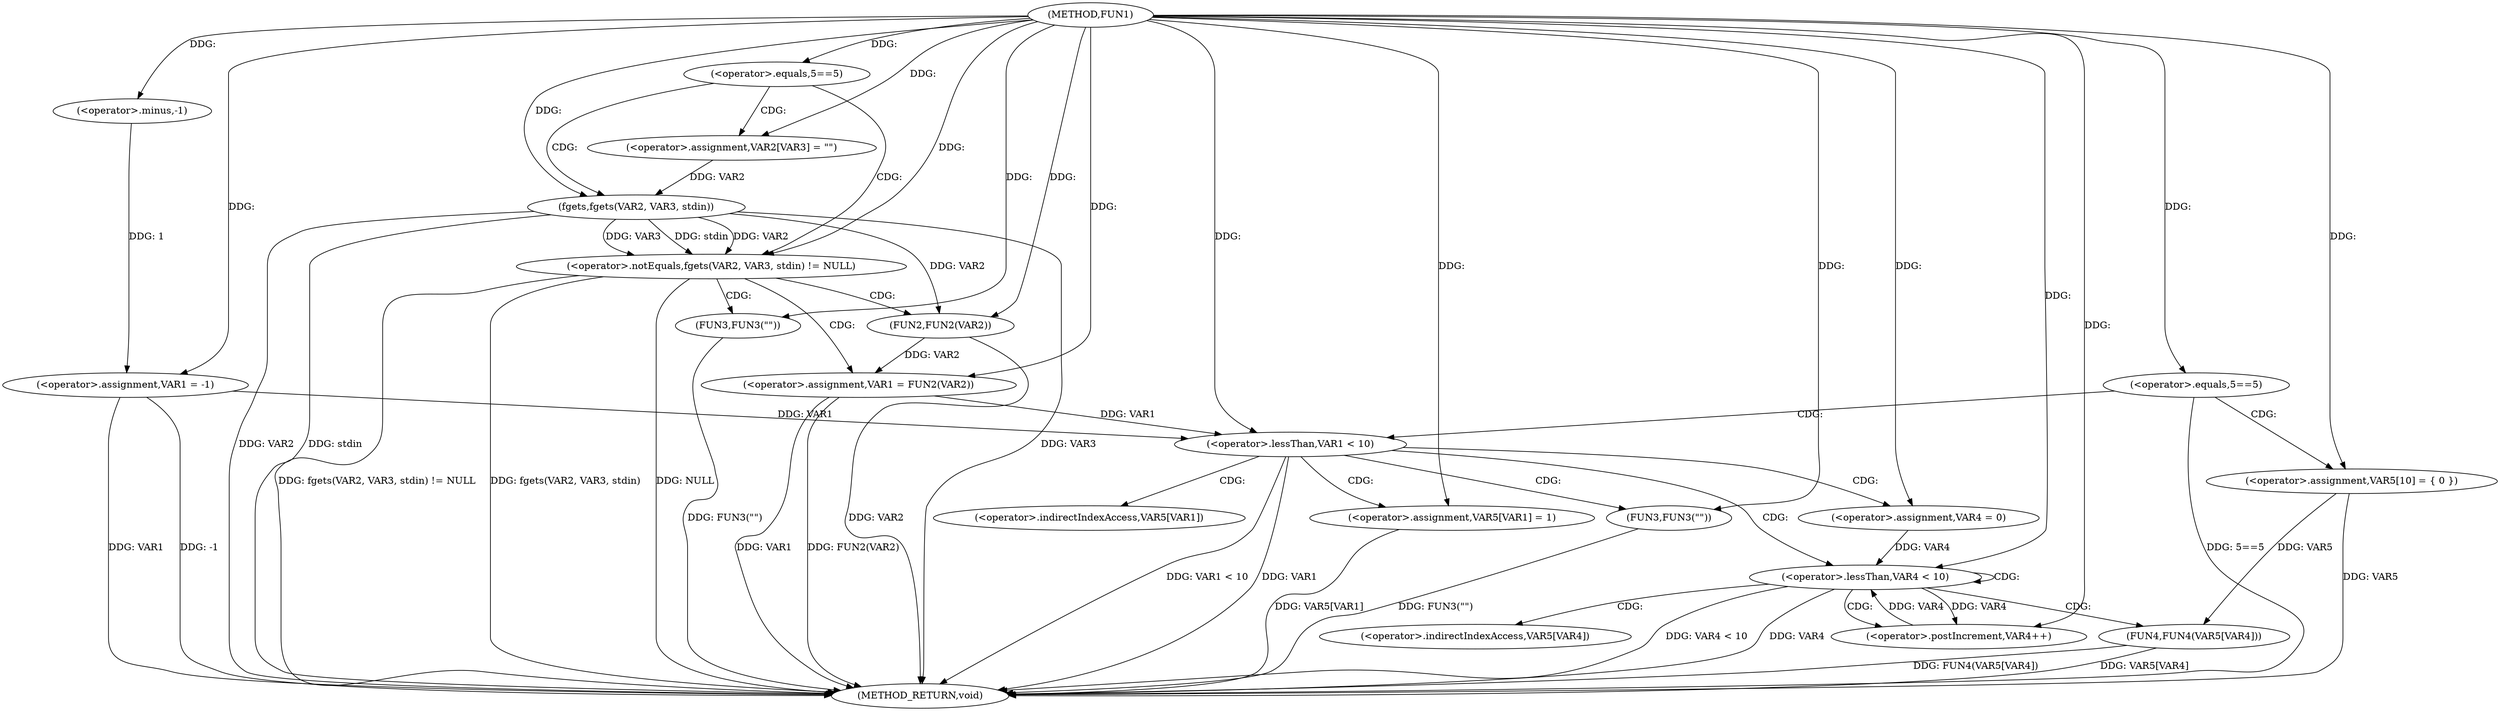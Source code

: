 digraph FUN1 {  
"1000100" [label = "(METHOD,FUN1)" ]
"1000171" [label = "(METHOD_RETURN,void)" ]
"1000103" [label = "(<operator>.assignment,VAR1 = -1)" ]
"1000105" [label = "(<operator>.minus,-1)" ]
"1000108" [label = "(<operator>.equals,5==5)" ]
"1000114" [label = "(<operator>.assignment,VAR2[VAR3] = \"\")" ]
"1000118" [label = "(<operator>.notEquals,fgets(VAR2, VAR3, stdin) != NULL)" ]
"1000119" [label = "(fgets,fgets(VAR2, VAR3, stdin))" ]
"1000125" [label = "(<operator>.assignment,VAR1 = FUN2(VAR2))" ]
"1000127" [label = "(FUN2,FUN2(VAR2))" ]
"1000131" [label = "(FUN3,FUN3(\"\"))" ]
"1000134" [label = "(<operator>.equals,5==5)" ]
"1000141" [label = "(<operator>.assignment,VAR5[10] = { 0 })" ]
"1000144" [label = "(<operator>.lessThan,VAR1 < 10)" ]
"1000148" [label = "(<operator>.assignment,VAR5[VAR1] = 1)" ]
"1000154" [label = "(<operator>.assignment,VAR4 = 0)" ]
"1000157" [label = "(<operator>.lessThan,VAR4 < 10)" ]
"1000160" [label = "(<operator>.postIncrement,VAR4++)" ]
"1000163" [label = "(FUN4,FUN4(VAR5[VAR4]))" ]
"1000169" [label = "(FUN3,FUN3(\"\"))" ]
"1000149" [label = "(<operator>.indirectIndexAccess,VAR5[VAR1])" ]
"1000164" [label = "(<operator>.indirectIndexAccess,VAR5[VAR4])" ]
  "1000141" -> "1000171"  [ label = "DDG: VAR5"] 
  "1000169" -> "1000171"  [ label = "DDG: FUN3(\"\")"] 
  "1000157" -> "1000171"  [ label = "DDG: VAR4 < 10"] 
  "1000103" -> "1000171"  [ label = "DDG: VAR1"] 
  "1000103" -> "1000171"  [ label = "DDG: -1"] 
  "1000119" -> "1000171"  [ label = "DDG: VAR3"] 
  "1000125" -> "1000171"  [ label = "DDG: FUN2(VAR2)"] 
  "1000118" -> "1000171"  [ label = "DDG: fgets(VAR2, VAR3, stdin) != NULL"] 
  "1000119" -> "1000171"  [ label = "DDG: VAR2"] 
  "1000127" -> "1000171"  [ label = "DDG: VAR2"] 
  "1000118" -> "1000171"  [ label = "DDG: fgets(VAR2, VAR3, stdin)"] 
  "1000163" -> "1000171"  [ label = "DDG: FUN4(VAR5[VAR4])"] 
  "1000131" -> "1000171"  [ label = "DDG: FUN3(\"\")"] 
  "1000163" -> "1000171"  [ label = "DDG: VAR5[VAR4]"] 
  "1000125" -> "1000171"  [ label = "DDG: VAR1"] 
  "1000118" -> "1000171"  [ label = "DDG: NULL"] 
  "1000144" -> "1000171"  [ label = "DDG: VAR1 < 10"] 
  "1000134" -> "1000171"  [ label = "DDG: 5==5"] 
  "1000157" -> "1000171"  [ label = "DDG: VAR4"] 
  "1000148" -> "1000171"  [ label = "DDG: VAR5[VAR1]"] 
  "1000119" -> "1000171"  [ label = "DDG: stdin"] 
  "1000144" -> "1000171"  [ label = "DDG: VAR1"] 
  "1000105" -> "1000103"  [ label = "DDG: 1"] 
  "1000100" -> "1000103"  [ label = "DDG: "] 
  "1000100" -> "1000105"  [ label = "DDG: "] 
  "1000100" -> "1000108"  [ label = "DDG: "] 
  "1000100" -> "1000114"  [ label = "DDG: "] 
  "1000119" -> "1000118"  [ label = "DDG: VAR2"] 
  "1000119" -> "1000118"  [ label = "DDG: VAR3"] 
  "1000119" -> "1000118"  [ label = "DDG: stdin"] 
  "1000114" -> "1000119"  [ label = "DDG: VAR2"] 
  "1000100" -> "1000119"  [ label = "DDG: "] 
  "1000100" -> "1000118"  [ label = "DDG: "] 
  "1000127" -> "1000125"  [ label = "DDG: VAR2"] 
  "1000100" -> "1000125"  [ label = "DDG: "] 
  "1000119" -> "1000127"  [ label = "DDG: VAR2"] 
  "1000100" -> "1000127"  [ label = "DDG: "] 
  "1000100" -> "1000131"  [ label = "DDG: "] 
  "1000100" -> "1000134"  [ label = "DDG: "] 
  "1000100" -> "1000141"  [ label = "DDG: "] 
  "1000125" -> "1000144"  [ label = "DDG: VAR1"] 
  "1000103" -> "1000144"  [ label = "DDG: VAR1"] 
  "1000100" -> "1000144"  [ label = "DDG: "] 
  "1000100" -> "1000148"  [ label = "DDG: "] 
  "1000100" -> "1000154"  [ label = "DDG: "] 
  "1000154" -> "1000157"  [ label = "DDG: VAR4"] 
  "1000160" -> "1000157"  [ label = "DDG: VAR4"] 
  "1000100" -> "1000157"  [ label = "DDG: "] 
  "1000157" -> "1000160"  [ label = "DDG: VAR4"] 
  "1000100" -> "1000160"  [ label = "DDG: "] 
  "1000141" -> "1000163"  [ label = "DDG: VAR5"] 
  "1000100" -> "1000169"  [ label = "DDG: "] 
  "1000108" -> "1000119"  [ label = "CDG: "] 
  "1000108" -> "1000114"  [ label = "CDG: "] 
  "1000108" -> "1000118"  [ label = "CDG: "] 
  "1000118" -> "1000125"  [ label = "CDG: "] 
  "1000118" -> "1000131"  [ label = "CDG: "] 
  "1000118" -> "1000127"  [ label = "CDG: "] 
  "1000134" -> "1000141"  [ label = "CDG: "] 
  "1000134" -> "1000144"  [ label = "CDG: "] 
  "1000144" -> "1000154"  [ label = "CDG: "] 
  "1000144" -> "1000148"  [ label = "CDG: "] 
  "1000144" -> "1000157"  [ label = "CDG: "] 
  "1000144" -> "1000149"  [ label = "CDG: "] 
  "1000144" -> "1000169"  [ label = "CDG: "] 
  "1000157" -> "1000163"  [ label = "CDG: "] 
  "1000157" -> "1000164"  [ label = "CDG: "] 
  "1000157" -> "1000160"  [ label = "CDG: "] 
  "1000157" -> "1000157"  [ label = "CDG: "] 
}
